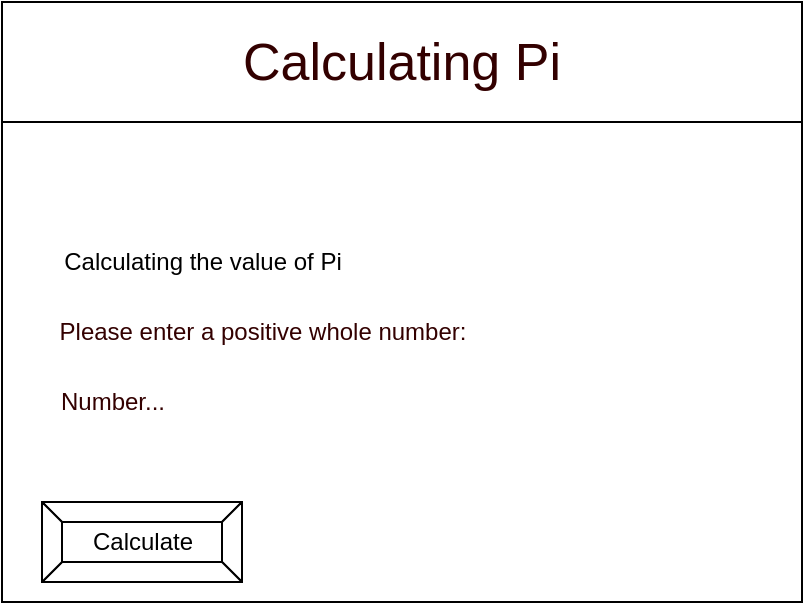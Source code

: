 <mxfile>
    <diagram id="pIaEtrtLPv3HG8r1JEND" name="Page-1">
        <mxGraphModel dx="1074" dy="741" grid="1" gridSize="10" guides="1" tooltips="1" connect="1" arrows="1" fold="1" page="1" pageScale="1" pageWidth="850" pageHeight="1100" math="0" shadow="0">
            <root>
                <mxCell id="0"/>
                <mxCell id="1" parent="0"/>
                <mxCell id="2" value="" style="rounded=0;whiteSpace=wrap;html=1;" parent="1" vertex="1">
                    <mxGeometry x="80" y="80" width="400" height="300" as="geometry"/>
                </mxCell>
                <mxCell id="6" value="Calculate" style="labelPosition=center;verticalLabelPosition=middle;align=center;html=1;shape=mxgraph.basic.button;dx=10;" parent="1" vertex="1">
                    <mxGeometry x="100" y="330" width="100" height="40" as="geometry"/>
                </mxCell>
                <mxCell id="7" value="Calculating the value of Pi" style="text;html=1;align=center;verticalAlign=middle;resizable=0;points=[];autosize=1;strokeColor=none;fillColor=none;" vertex="1" parent="1">
                    <mxGeometry x="100" y="200" width="160" height="20" as="geometry"/>
                </mxCell>
                <mxCell id="8" value="&lt;font style=&quot;font-size: 26px&quot;&gt;Calculating Pi&lt;/font&gt;" style="whiteSpace=wrap;html=1;labelBackgroundColor=none;fontColor=#330000;" vertex="1" parent="1">
                    <mxGeometry x="80" y="80" width="400" height="60" as="geometry"/>
                </mxCell>
                <mxCell id="9" value="&lt;font style=&quot;font-size: 12px&quot;&gt;Please enter a positive whole number:&lt;/font&gt;" style="text;html=1;align=center;verticalAlign=middle;resizable=0;points=[];autosize=1;strokeColor=none;fillColor=none;fontSize=26;fontColor=#330000;" vertex="1" parent="1">
                    <mxGeometry x="100" y="220" width="220" height="40" as="geometry"/>
                </mxCell>
                <mxCell id="10" value="Number..." style="text;html=1;align=center;verticalAlign=middle;resizable=0;points=[];autosize=1;strokeColor=none;fillColor=none;fontSize=12;fontColor=#330000;" vertex="1" parent="1">
                    <mxGeometry x="100" y="270" width="70" height="20" as="geometry"/>
                </mxCell>
            </root>
        </mxGraphModel>
    </diagram>
</mxfile>